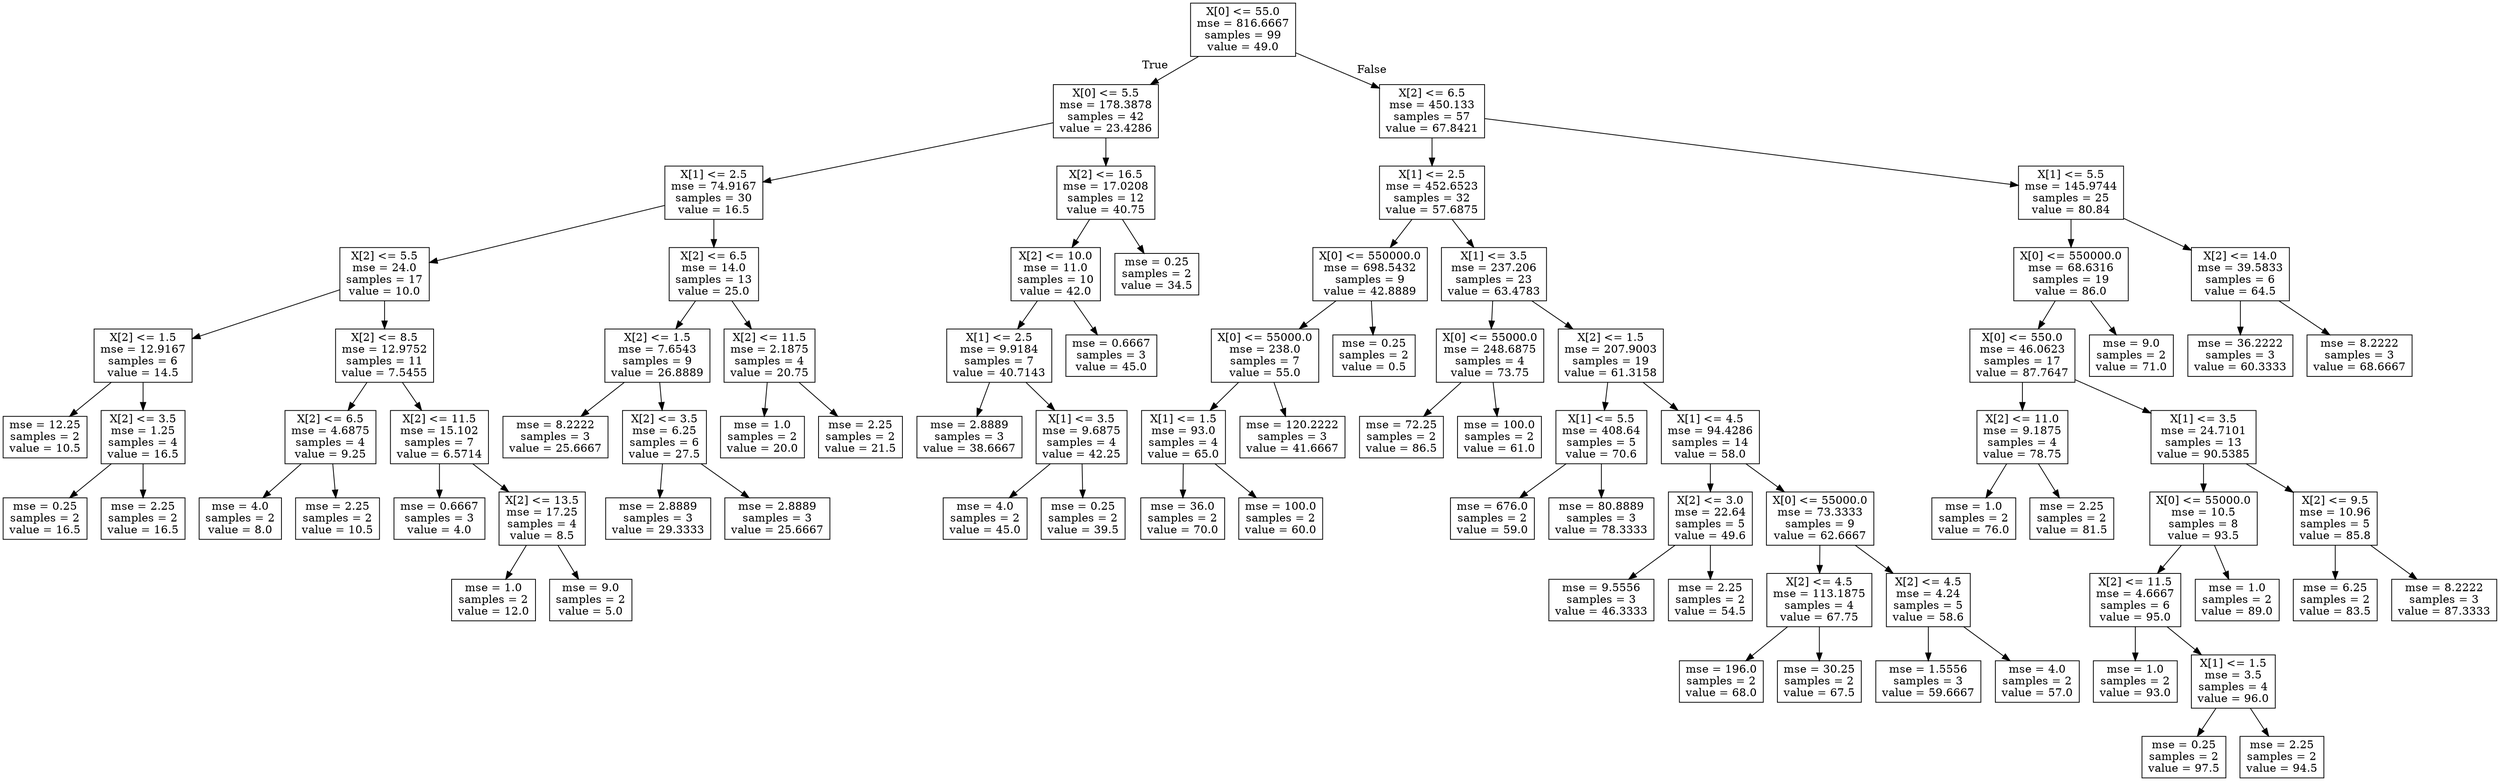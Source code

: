 digraph Tree {
node [shape=box] ;
0 [label="X[0] <= 55.0\nmse = 816.6667\nsamples = 99\nvalue = 49.0"] ;
1 [label="X[0] <= 5.5\nmse = 178.3878\nsamples = 42\nvalue = 23.4286"] ;
0 -> 1 [labeldistance=2.5, labelangle=45, headlabel="True"] ;
2 [label="X[1] <= 2.5\nmse = 74.9167\nsamples = 30\nvalue = 16.5"] ;
1 -> 2 ;
3 [label="X[2] <= 5.5\nmse = 24.0\nsamples = 17\nvalue = 10.0"] ;
2 -> 3 ;
4 [label="X[2] <= 1.5\nmse = 12.9167\nsamples = 6\nvalue = 14.5"] ;
3 -> 4 ;
5 [label="mse = 12.25\nsamples = 2\nvalue = 10.5"] ;
4 -> 5 ;
6 [label="X[2] <= 3.5\nmse = 1.25\nsamples = 4\nvalue = 16.5"] ;
4 -> 6 ;
7 [label="mse = 0.25\nsamples = 2\nvalue = 16.5"] ;
6 -> 7 ;
8 [label="mse = 2.25\nsamples = 2\nvalue = 16.5"] ;
6 -> 8 ;
9 [label="X[2] <= 8.5\nmse = 12.9752\nsamples = 11\nvalue = 7.5455"] ;
3 -> 9 ;
10 [label="X[2] <= 6.5\nmse = 4.6875\nsamples = 4\nvalue = 9.25"] ;
9 -> 10 ;
11 [label="mse = 4.0\nsamples = 2\nvalue = 8.0"] ;
10 -> 11 ;
12 [label="mse = 2.25\nsamples = 2\nvalue = 10.5"] ;
10 -> 12 ;
13 [label="X[2] <= 11.5\nmse = 15.102\nsamples = 7\nvalue = 6.5714"] ;
9 -> 13 ;
14 [label="mse = 0.6667\nsamples = 3\nvalue = 4.0"] ;
13 -> 14 ;
15 [label="X[2] <= 13.5\nmse = 17.25\nsamples = 4\nvalue = 8.5"] ;
13 -> 15 ;
16 [label="mse = 1.0\nsamples = 2\nvalue = 12.0"] ;
15 -> 16 ;
17 [label="mse = 9.0\nsamples = 2\nvalue = 5.0"] ;
15 -> 17 ;
18 [label="X[2] <= 6.5\nmse = 14.0\nsamples = 13\nvalue = 25.0"] ;
2 -> 18 ;
19 [label="X[2] <= 1.5\nmse = 7.6543\nsamples = 9\nvalue = 26.8889"] ;
18 -> 19 ;
20 [label="mse = 8.2222\nsamples = 3\nvalue = 25.6667"] ;
19 -> 20 ;
21 [label="X[2] <= 3.5\nmse = 6.25\nsamples = 6\nvalue = 27.5"] ;
19 -> 21 ;
22 [label="mse = 2.8889\nsamples = 3\nvalue = 29.3333"] ;
21 -> 22 ;
23 [label="mse = 2.8889\nsamples = 3\nvalue = 25.6667"] ;
21 -> 23 ;
24 [label="X[2] <= 11.5\nmse = 2.1875\nsamples = 4\nvalue = 20.75"] ;
18 -> 24 ;
25 [label="mse = 1.0\nsamples = 2\nvalue = 20.0"] ;
24 -> 25 ;
26 [label="mse = 2.25\nsamples = 2\nvalue = 21.5"] ;
24 -> 26 ;
27 [label="X[2] <= 16.5\nmse = 17.0208\nsamples = 12\nvalue = 40.75"] ;
1 -> 27 ;
28 [label="X[2] <= 10.0\nmse = 11.0\nsamples = 10\nvalue = 42.0"] ;
27 -> 28 ;
29 [label="X[1] <= 2.5\nmse = 9.9184\nsamples = 7\nvalue = 40.7143"] ;
28 -> 29 ;
30 [label="mse = 2.8889\nsamples = 3\nvalue = 38.6667"] ;
29 -> 30 ;
31 [label="X[1] <= 3.5\nmse = 9.6875\nsamples = 4\nvalue = 42.25"] ;
29 -> 31 ;
32 [label="mse = 4.0\nsamples = 2\nvalue = 45.0"] ;
31 -> 32 ;
33 [label="mse = 0.25\nsamples = 2\nvalue = 39.5"] ;
31 -> 33 ;
34 [label="mse = 0.6667\nsamples = 3\nvalue = 45.0"] ;
28 -> 34 ;
35 [label="mse = 0.25\nsamples = 2\nvalue = 34.5"] ;
27 -> 35 ;
36 [label="X[2] <= 6.5\nmse = 450.133\nsamples = 57\nvalue = 67.8421"] ;
0 -> 36 [labeldistance=2.5, labelangle=-45, headlabel="False"] ;
37 [label="X[1] <= 2.5\nmse = 452.6523\nsamples = 32\nvalue = 57.6875"] ;
36 -> 37 ;
38 [label="X[0] <= 550000.0\nmse = 698.5432\nsamples = 9\nvalue = 42.8889"] ;
37 -> 38 ;
39 [label="X[0] <= 55000.0\nmse = 238.0\nsamples = 7\nvalue = 55.0"] ;
38 -> 39 ;
40 [label="X[1] <= 1.5\nmse = 93.0\nsamples = 4\nvalue = 65.0"] ;
39 -> 40 ;
41 [label="mse = 36.0\nsamples = 2\nvalue = 70.0"] ;
40 -> 41 ;
42 [label="mse = 100.0\nsamples = 2\nvalue = 60.0"] ;
40 -> 42 ;
43 [label="mse = 120.2222\nsamples = 3\nvalue = 41.6667"] ;
39 -> 43 ;
44 [label="mse = 0.25\nsamples = 2\nvalue = 0.5"] ;
38 -> 44 ;
45 [label="X[1] <= 3.5\nmse = 237.206\nsamples = 23\nvalue = 63.4783"] ;
37 -> 45 ;
46 [label="X[0] <= 55000.0\nmse = 248.6875\nsamples = 4\nvalue = 73.75"] ;
45 -> 46 ;
47 [label="mse = 72.25\nsamples = 2\nvalue = 86.5"] ;
46 -> 47 ;
48 [label="mse = 100.0\nsamples = 2\nvalue = 61.0"] ;
46 -> 48 ;
49 [label="X[2] <= 1.5\nmse = 207.9003\nsamples = 19\nvalue = 61.3158"] ;
45 -> 49 ;
50 [label="X[1] <= 5.5\nmse = 408.64\nsamples = 5\nvalue = 70.6"] ;
49 -> 50 ;
51 [label="mse = 676.0\nsamples = 2\nvalue = 59.0"] ;
50 -> 51 ;
52 [label="mse = 80.8889\nsamples = 3\nvalue = 78.3333"] ;
50 -> 52 ;
53 [label="X[1] <= 4.5\nmse = 94.4286\nsamples = 14\nvalue = 58.0"] ;
49 -> 53 ;
54 [label="X[2] <= 3.0\nmse = 22.64\nsamples = 5\nvalue = 49.6"] ;
53 -> 54 ;
55 [label="mse = 9.5556\nsamples = 3\nvalue = 46.3333"] ;
54 -> 55 ;
56 [label="mse = 2.25\nsamples = 2\nvalue = 54.5"] ;
54 -> 56 ;
57 [label="X[0] <= 55000.0\nmse = 73.3333\nsamples = 9\nvalue = 62.6667"] ;
53 -> 57 ;
58 [label="X[2] <= 4.5\nmse = 113.1875\nsamples = 4\nvalue = 67.75"] ;
57 -> 58 ;
59 [label="mse = 196.0\nsamples = 2\nvalue = 68.0"] ;
58 -> 59 ;
60 [label="mse = 30.25\nsamples = 2\nvalue = 67.5"] ;
58 -> 60 ;
61 [label="X[2] <= 4.5\nmse = 4.24\nsamples = 5\nvalue = 58.6"] ;
57 -> 61 ;
62 [label="mse = 1.5556\nsamples = 3\nvalue = 59.6667"] ;
61 -> 62 ;
63 [label="mse = 4.0\nsamples = 2\nvalue = 57.0"] ;
61 -> 63 ;
64 [label="X[1] <= 5.5\nmse = 145.9744\nsamples = 25\nvalue = 80.84"] ;
36 -> 64 ;
65 [label="X[0] <= 550000.0\nmse = 68.6316\nsamples = 19\nvalue = 86.0"] ;
64 -> 65 ;
66 [label="X[0] <= 550.0\nmse = 46.0623\nsamples = 17\nvalue = 87.7647"] ;
65 -> 66 ;
67 [label="X[2] <= 11.0\nmse = 9.1875\nsamples = 4\nvalue = 78.75"] ;
66 -> 67 ;
68 [label="mse = 1.0\nsamples = 2\nvalue = 76.0"] ;
67 -> 68 ;
69 [label="mse = 2.25\nsamples = 2\nvalue = 81.5"] ;
67 -> 69 ;
70 [label="X[1] <= 3.5\nmse = 24.7101\nsamples = 13\nvalue = 90.5385"] ;
66 -> 70 ;
71 [label="X[0] <= 55000.0\nmse = 10.5\nsamples = 8\nvalue = 93.5"] ;
70 -> 71 ;
72 [label="X[2] <= 11.5\nmse = 4.6667\nsamples = 6\nvalue = 95.0"] ;
71 -> 72 ;
73 [label="mse = 1.0\nsamples = 2\nvalue = 93.0"] ;
72 -> 73 ;
74 [label="X[1] <= 1.5\nmse = 3.5\nsamples = 4\nvalue = 96.0"] ;
72 -> 74 ;
75 [label="mse = 0.25\nsamples = 2\nvalue = 97.5"] ;
74 -> 75 ;
76 [label="mse = 2.25\nsamples = 2\nvalue = 94.5"] ;
74 -> 76 ;
77 [label="mse = 1.0\nsamples = 2\nvalue = 89.0"] ;
71 -> 77 ;
78 [label="X[2] <= 9.5\nmse = 10.96\nsamples = 5\nvalue = 85.8"] ;
70 -> 78 ;
79 [label="mse = 6.25\nsamples = 2\nvalue = 83.5"] ;
78 -> 79 ;
80 [label="mse = 8.2222\nsamples = 3\nvalue = 87.3333"] ;
78 -> 80 ;
81 [label="mse = 9.0\nsamples = 2\nvalue = 71.0"] ;
65 -> 81 ;
82 [label="X[2] <= 14.0\nmse = 39.5833\nsamples = 6\nvalue = 64.5"] ;
64 -> 82 ;
83 [label="mse = 36.2222\nsamples = 3\nvalue = 60.3333"] ;
82 -> 83 ;
84 [label="mse = 8.2222\nsamples = 3\nvalue = 68.6667"] ;
82 -> 84 ;
}